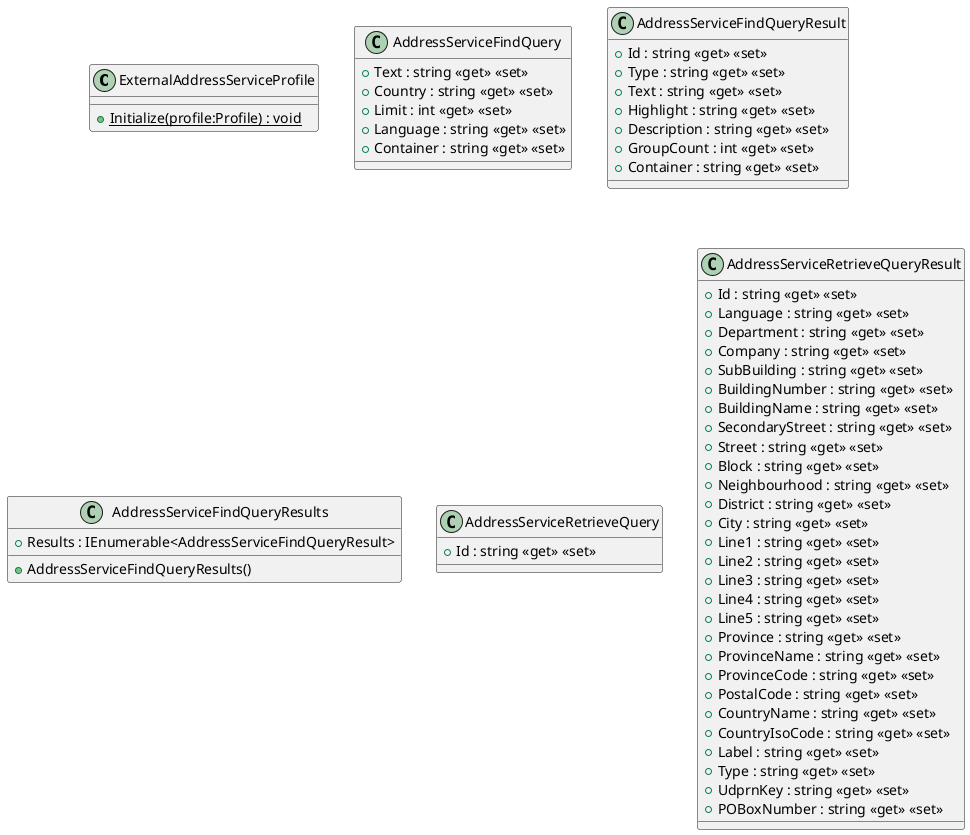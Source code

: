 @startuml

class ExternalAddressServiceProfile {
    + {static} Initialize(profile:Profile) : void
}

class AddressServiceFindQuery {
    + Text : string <<get>> <<set>>
    + Country : string <<get>> <<set>>
    + Limit : int <<get>> <<set>>
    + Language : string <<get>> <<set>>
    + Container : string <<get>> <<set>>
}

class AddressServiceFindQueryResult {
    + Id : string <<get>> <<set>>
    + Type : string <<get>> <<set>>
    + Text : string <<get>> <<set>>
    + Highlight : string <<get>> <<set>>
    + Description : string <<get>> <<set>>
    + GroupCount : int <<get>> <<set>>
    + Container : string <<get>> <<set>>
}

class AddressServiceFindQueryResults {
    + AddressServiceFindQueryResults()
    + Results : IEnumerable<AddressServiceFindQueryResult>
}

class AddressServiceRetrieveQuery {
    + Id : string <<get>> <<set>>
}

class AddressServiceRetrieveQueryResult {
    + Id : string <<get>> <<set>>
    + Language : string <<get>> <<set>>
    + Department : string <<get>> <<set>>
    + Company : string <<get>> <<set>>
    + SubBuilding : string <<get>> <<set>>
    + BuildingNumber : string <<get>> <<set>>
    + BuildingName : string <<get>> <<set>>
    + SecondaryStreet : string <<get>> <<set>>
    + Street : string <<get>> <<set>>
    + Block : string <<get>> <<set>>
    + Neighbourhood : string <<get>> <<set>>
    + District : string <<get>> <<set>>
    + City : string <<get>> <<set>>
    + Line1 : string <<get>> <<set>>
    + Line2 : string <<get>> <<set>>
    + Line3 : string <<get>> <<set>>
    + Line4 : string <<get>> <<set>>
    + Line5 : string <<get>> <<set>>
    + Province : string <<get>> <<set>>
    + ProvinceName : string <<get>> <<set>>
    + ProvinceCode : string <<get>> <<set>>
    + PostalCode : string <<get>> <<set>>
    + CountryName : string <<get>> <<set>>
    + CountryIsoCode : string <<get>> <<set>>
    + Label : string <<get>> <<set>>
    + Type : string <<get>> <<set>>
    + UdprnKey : string <<get>> <<set>>
    + POBoxNumber : string <<get>> <<set>>
}

@enduml
